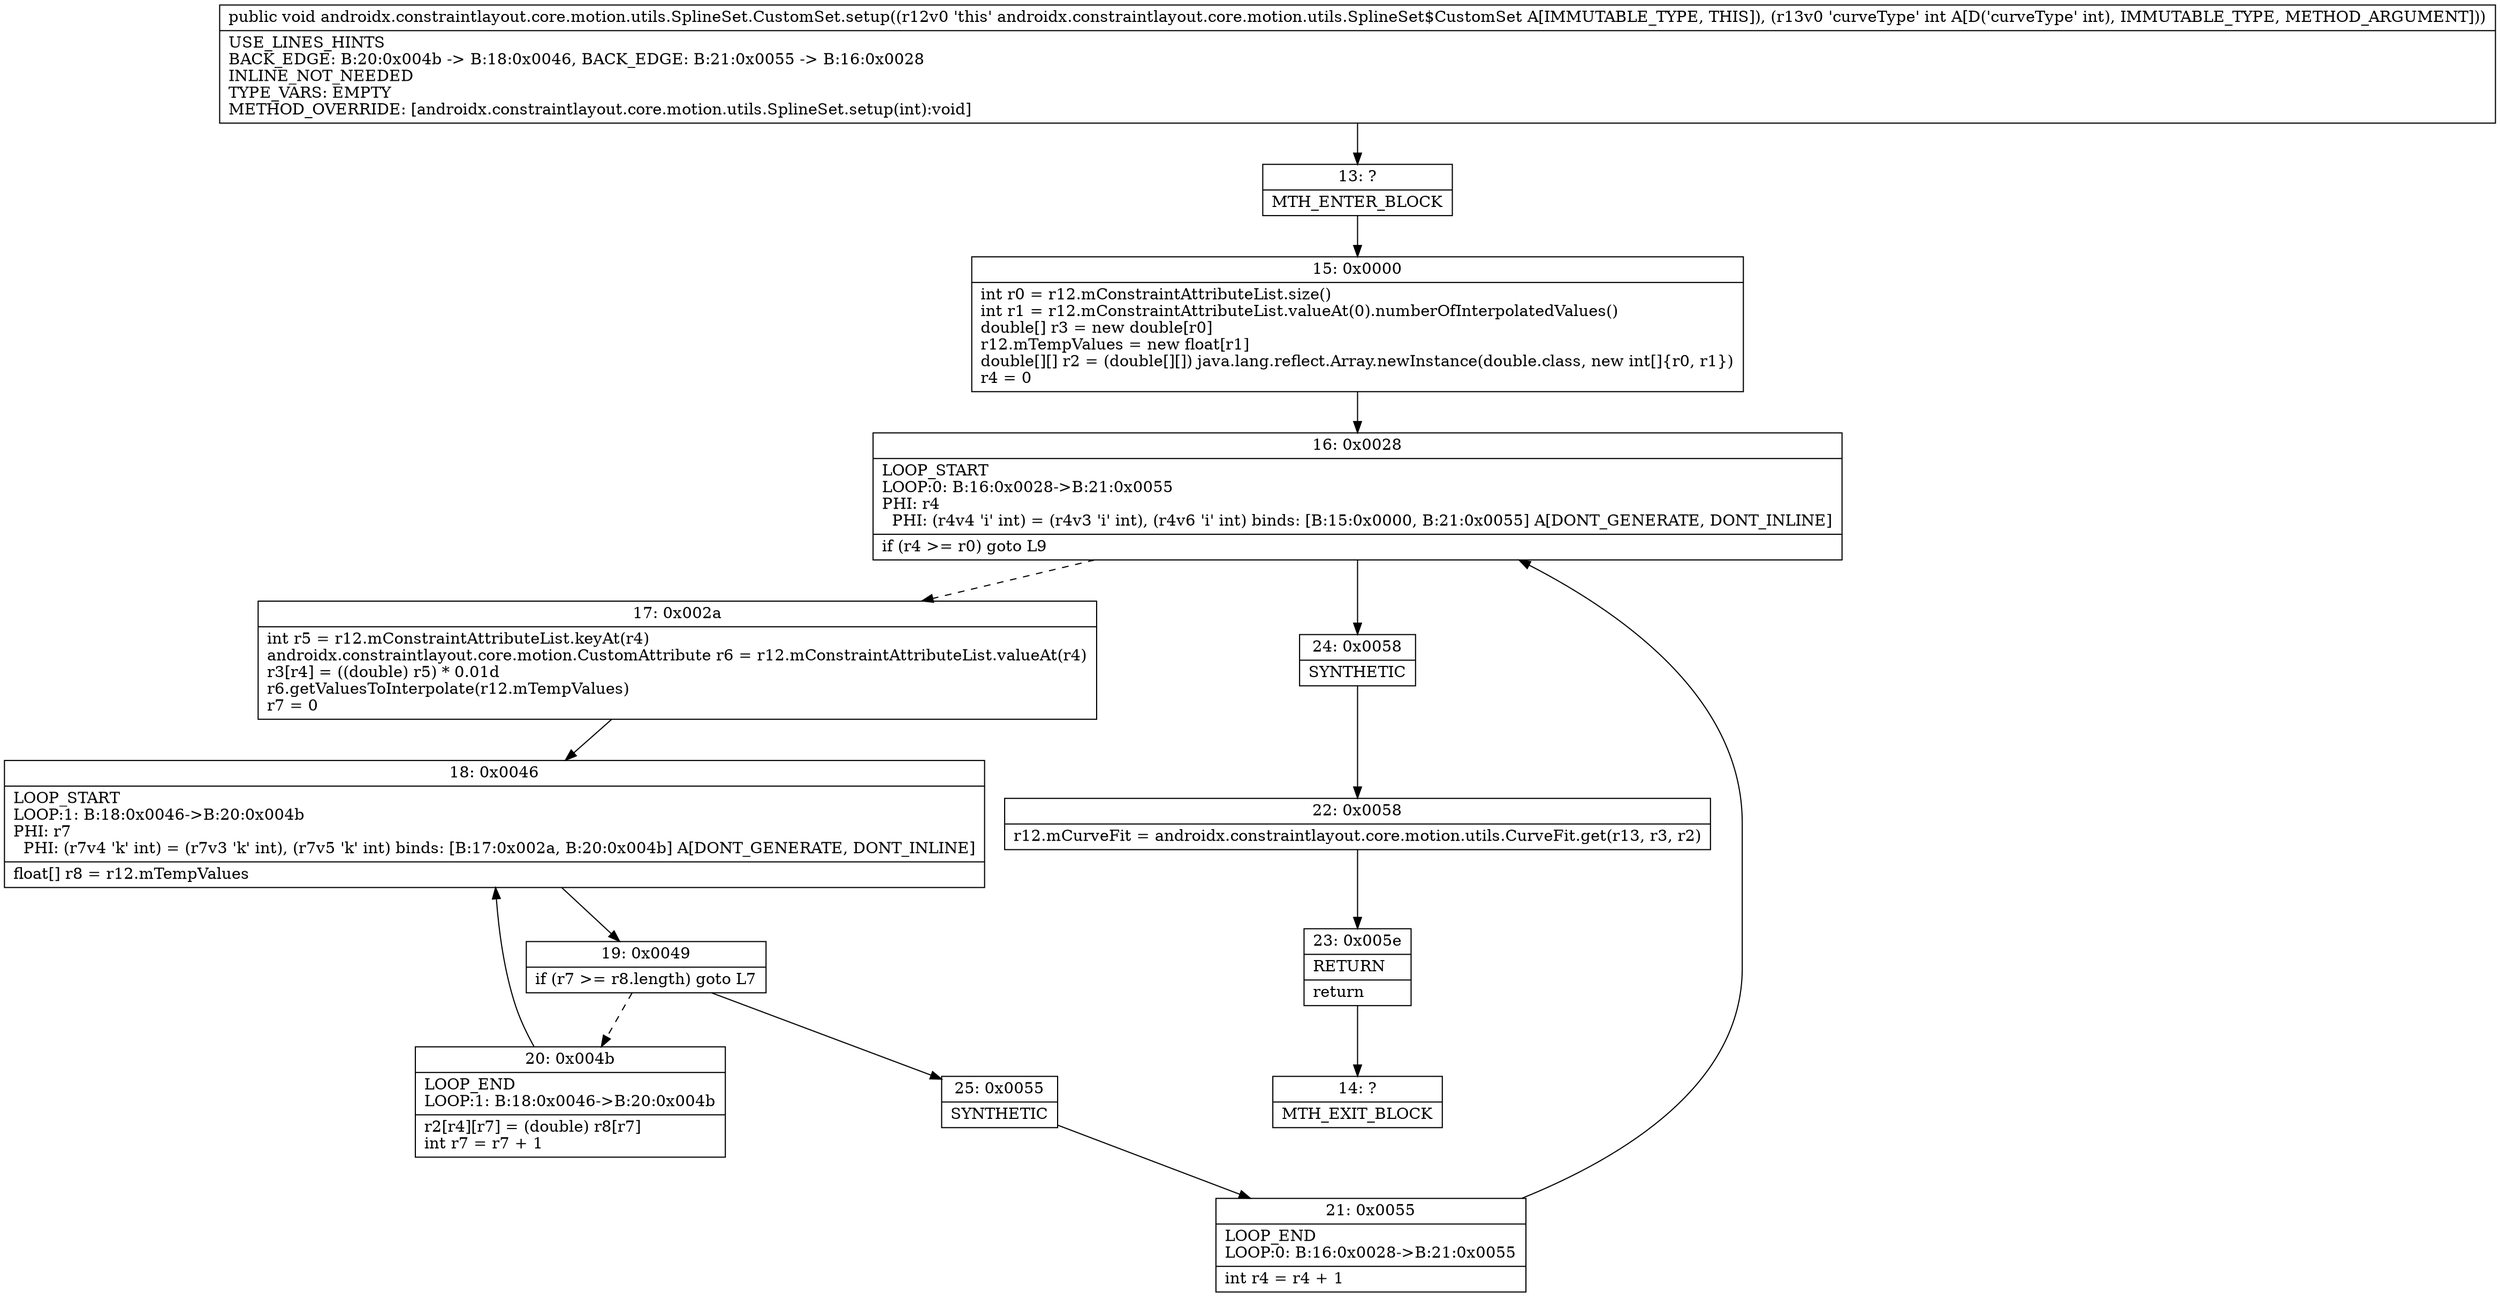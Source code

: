 digraph "CFG forandroidx.constraintlayout.core.motion.utils.SplineSet.CustomSet.setup(I)V" {
Node_13 [shape=record,label="{13\:\ ?|MTH_ENTER_BLOCK\l}"];
Node_15 [shape=record,label="{15\:\ 0x0000|int r0 = r12.mConstraintAttributeList.size()\lint r1 = r12.mConstraintAttributeList.valueAt(0).numberOfInterpolatedValues()\ldouble[] r3 = new double[r0]\lr12.mTempValues = new float[r1]\ldouble[][] r2 = (double[][]) java.lang.reflect.Array.newInstance(double.class, new int[]\{r0, r1\})\lr4 = 0\l}"];
Node_16 [shape=record,label="{16\:\ 0x0028|LOOP_START\lLOOP:0: B:16:0x0028\-\>B:21:0x0055\lPHI: r4 \l  PHI: (r4v4 'i' int) = (r4v3 'i' int), (r4v6 'i' int) binds: [B:15:0x0000, B:21:0x0055] A[DONT_GENERATE, DONT_INLINE]\l|if (r4 \>= r0) goto L9\l}"];
Node_17 [shape=record,label="{17\:\ 0x002a|int r5 = r12.mConstraintAttributeList.keyAt(r4)\landroidx.constraintlayout.core.motion.CustomAttribute r6 = r12.mConstraintAttributeList.valueAt(r4)\lr3[r4] = ((double) r5) * 0.01d\lr6.getValuesToInterpolate(r12.mTempValues)\lr7 = 0\l}"];
Node_18 [shape=record,label="{18\:\ 0x0046|LOOP_START\lLOOP:1: B:18:0x0046\-\>B:20:0x004b\lPHI: r7 \l  PHI: (r7v4 'k' int) = (r7v3 'k' int), (r7v5 'k' int) binds: [B:17:0x002a, B:20:0x004b] A[DONT_GENERATE, DONT_INLINE]\l|float[] r8 = r12.mTempValues\l}"];
Node_19 [shape=record,label="{19\:\ 0x0049|if (r7 \>= r8.length) goto L7\l}"];
Node_20 [shape=record,label="{20\:\ 0x004b|LOOP_END\lLOOP:1: B:18:0x0046\-\>B:20:0x004b\l|r2[r4][r7] = (double) r8[r7]\lint r7 = r7 + 1\l}"];
Node_25 [shape=record,label="{25\:\ 0x0055|SYNTHETIC\l}"];
Node_21 [shape=record,label="{21\:\ 0x0055|LOOP_END\lLOOP:0: B:16:0x0028\-\>B:21:0x0055\l|int r4 = r4 + 1\l}"];
Node_24 [shape=record,label="{24\:\ 0x0058|SYNTHETIC\l}"];
Node_22 [shape=record,label="{22\:\ 0x0058|r12.mCurveFit = androidx.constraintlayout.core.motion.utils.CurveFit.get(r13, r3, r2)\l}"];
Node_23 [shape=record,label="{23\:\ 0x005e|RETURN\l|return\l}"];
Node_14 [shape=record,label="{14\:\ ?|MTH_EXIT_BLOCK\l}"];
MethodNode[shape=record,label="{public void androidx.constraintlayout.core.motion.utils.SplineSet.CustomSet.setup((r12v0 'this' androidx.constraintlayout.core.motion.utils.SplineSet$CustomSet A[IMMUTABLE_TYPE, THIS]), (r13v0 'curveType' int A[D('curveType' int), IMMUTABLE_TYPE, METHOD_ARGUMENT]))  | USE_LINES_HINTS\lBACK_EDGE: B:20:0x004b \-\> B:18:0x0046, BACK_EDGE: B:21:0x0055 \-\> B:16:0x0028\lINLINE_NOT_NEEDED\lTYPE_VARS: EMPTY\lMETHOD_OVERRIDE: [androidx.constraintlayout.core.motion.utils.SplineSet.setup(int):void]\l}"];
MethodNode -> Node_13;Node_13 -> Node_15;
Node_15 -> Node_16;
Node_16 -> Node_17[style=dashed];
Node_16 -> Node_24;
Node_17 -> Node_18;
Node_18 -> Node_19;
Node_19 -> Node_20[style=dashed];
Node_19 -> Node_25;
Node_20 -> Node_18;
Node_25 -> Node_21;
Node_21 -> Node_16;
Node_24 -> Node_22;
Node_22 -> Node_23;
Node_23 -> Node_14;
}

